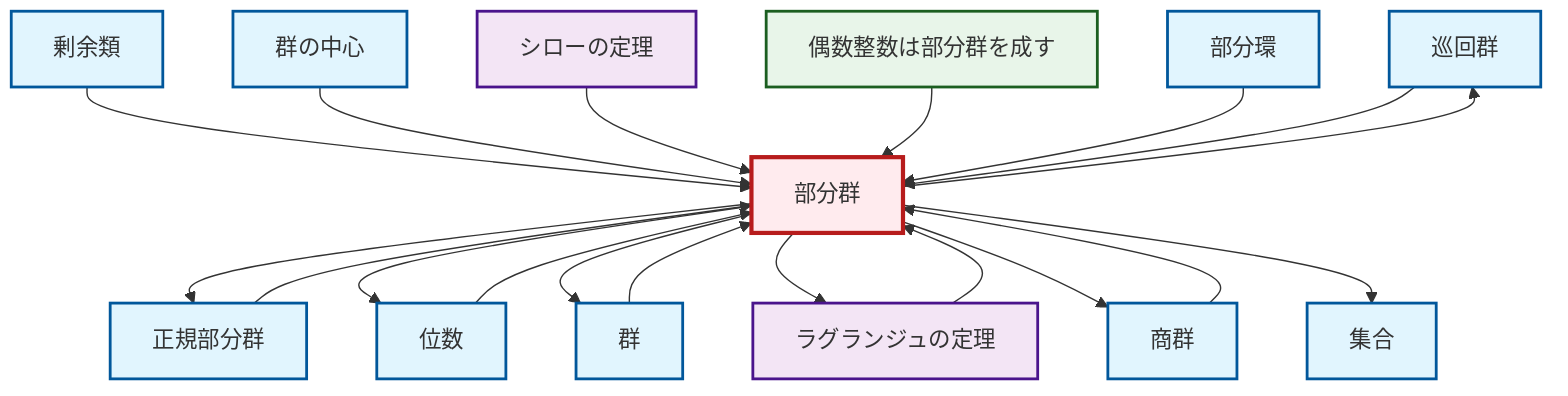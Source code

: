 graph TD
    classDef definition fill:#e1f5fe,stroke:#01579b,stroke-width:2px
    classDef theorem fill:#f3e5f5,stroke:#4a148c,stroke-width:2px
    classDef axiom fill:#fff3e0,stroke:#e65100,stroke-width:2px
    classDef example fill:#e8f5e9,stroke:#1b5e20,stroke-width:2px
    classDef current fill:#ffebee,stroke:#b71c1c,stroke-width:3px
    def-cyclic-group["巡回群"]:::definition
    def-group["群"]:::definition
    def-order["位数"]:::definition
    def-normal-subgroup["正規部分群"]:::definition
    ex-even-integers-subgroup["偶数整数は部分群を成す"]:::example
    thm-lagrange["ラグランジュの定理"]:::theorem
    thm-sylow["シローの定理"]:::theorem
    def-subring["部分環"]:::definition
    def-set["集合"]:::definition
    def-subgroup["部分群"]:::definition
    def-coset["剰余類"]:::definition
    def-quotient-group["商群"]:::definition
    def-center-of-group["群の中心"]:::definition
    def-coset --> def-subgroup
    def-subgroup --> def-cyclic-group
    def-center-of-group --> def-subgroup
    def-group --> def-subgroup
    def-order --> def-subgroup
    def-subgroup --> def-normal-subgroup
    thm-sylow --> def-subgroup
    ex-even-integers-subgroup --> def-subgroup
    def-normal-subgroup --> def-subgroup
    def-subgroup --> def-order
    def-subring --> def-subgroup
    thm-lagrange --> def-subgroup
    def-subgroup --> def-group
    def-subgroup --> thm-lagrange
    def-quotient-group --> def-subgroup
    def-cyclic-group --> def-subgroup
    def-subgroup --> def-quotient-group
    def-subgroup --> def-set
    class def-subgroup current
